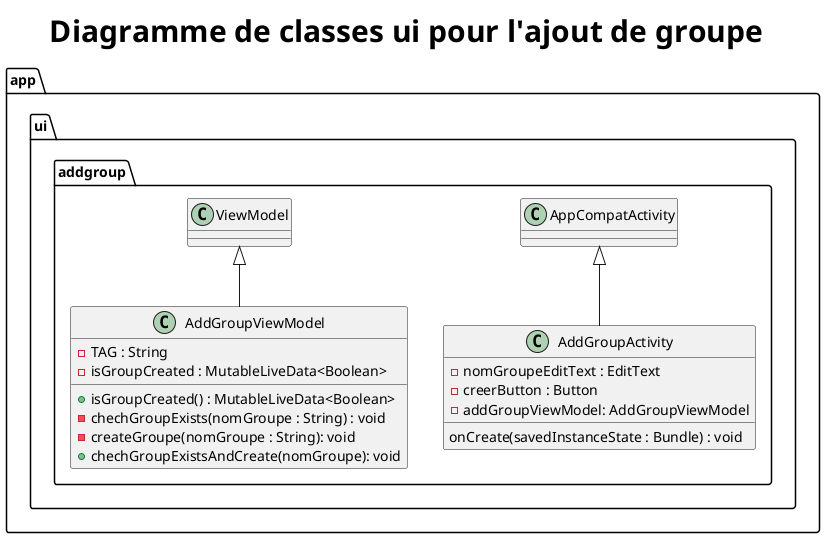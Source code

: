 @startuml modelui2
title <size:30><b>Diagramme de classes ui pour l'ajout de groupe</b></size>

package app{

  package ui{
   package addgroup{

          class AddGroupActivity extends AppCompatActivity{
              - nomGroupeEditText : EditText
              - creerButton : Button
              - addGroupViewModel: AddGroupViewModel

              onCreate(savedInstanceState : Bundle) : void
          }

          class AddGroupViewModel extends ViewModel{
              - TAG : String
              - isGroupCreated : MutableLiveData<Boolean>

              + isGroupCreated() : MutableLiveData<Boolean>
              - chechGroupExists(nomGroupe : String) : void
              - createGroupe(nomGroupe : String): void
              + chechGroupExistsAndCreate(nomGroupe): void
          }
      }
    }

}

@enduml